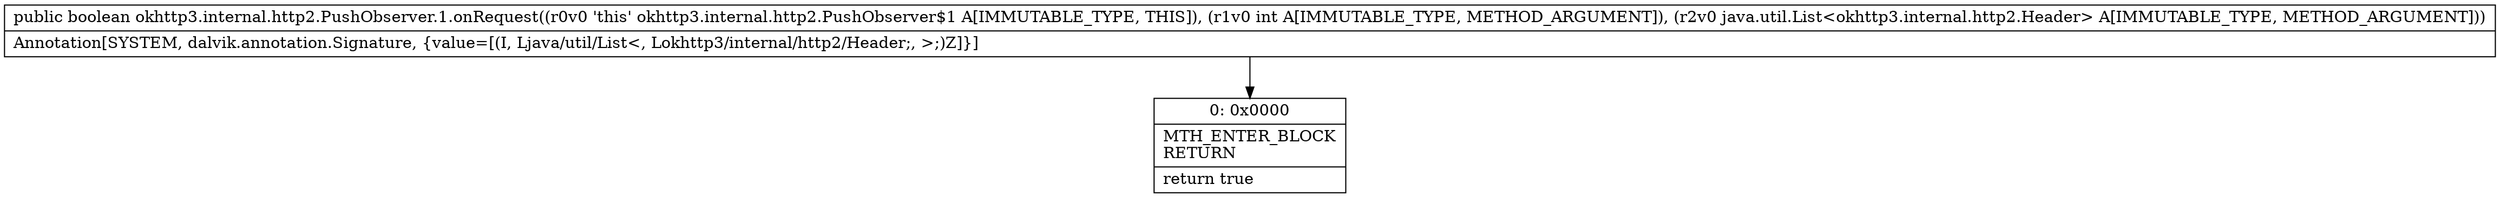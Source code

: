 digraph "CFG forokhttp3.internal.http2.PushObserver.1.onRequest(ILjava\/util\/List;)Z" {
Node_0 [shape=record,label="{0\:\ 0x0000|MTH_ENTER_BLOCK\lRETURN\l|return true\l}"];
MethodNode[shape=record,label="{public boolean okhttp3.internal.http2.PushObserver.1.onRequest((r0v0 'this' okhttp3.internal.http2.PushObserver$1 A[IMMUTABLE_TYPE, THIS]), (r1v0 int A[IMMUTABLE_TYPE, METHOD_ARGUMENT]), (r2v0 java.util.List\<okhttp3.internal.http2.Header\> A[IMMUTABLE_TYPE, METHOD_ARGUMENT]))  | Annotation[SYSTEM, dalvik.annotation.Signature, \{value=[(I, Ljava\/util\/List\<, Lokhttp3\/internal\/http2\/Header;, \>;)Z]\}]\l}"];
MethodNode -> Node_0;
}

